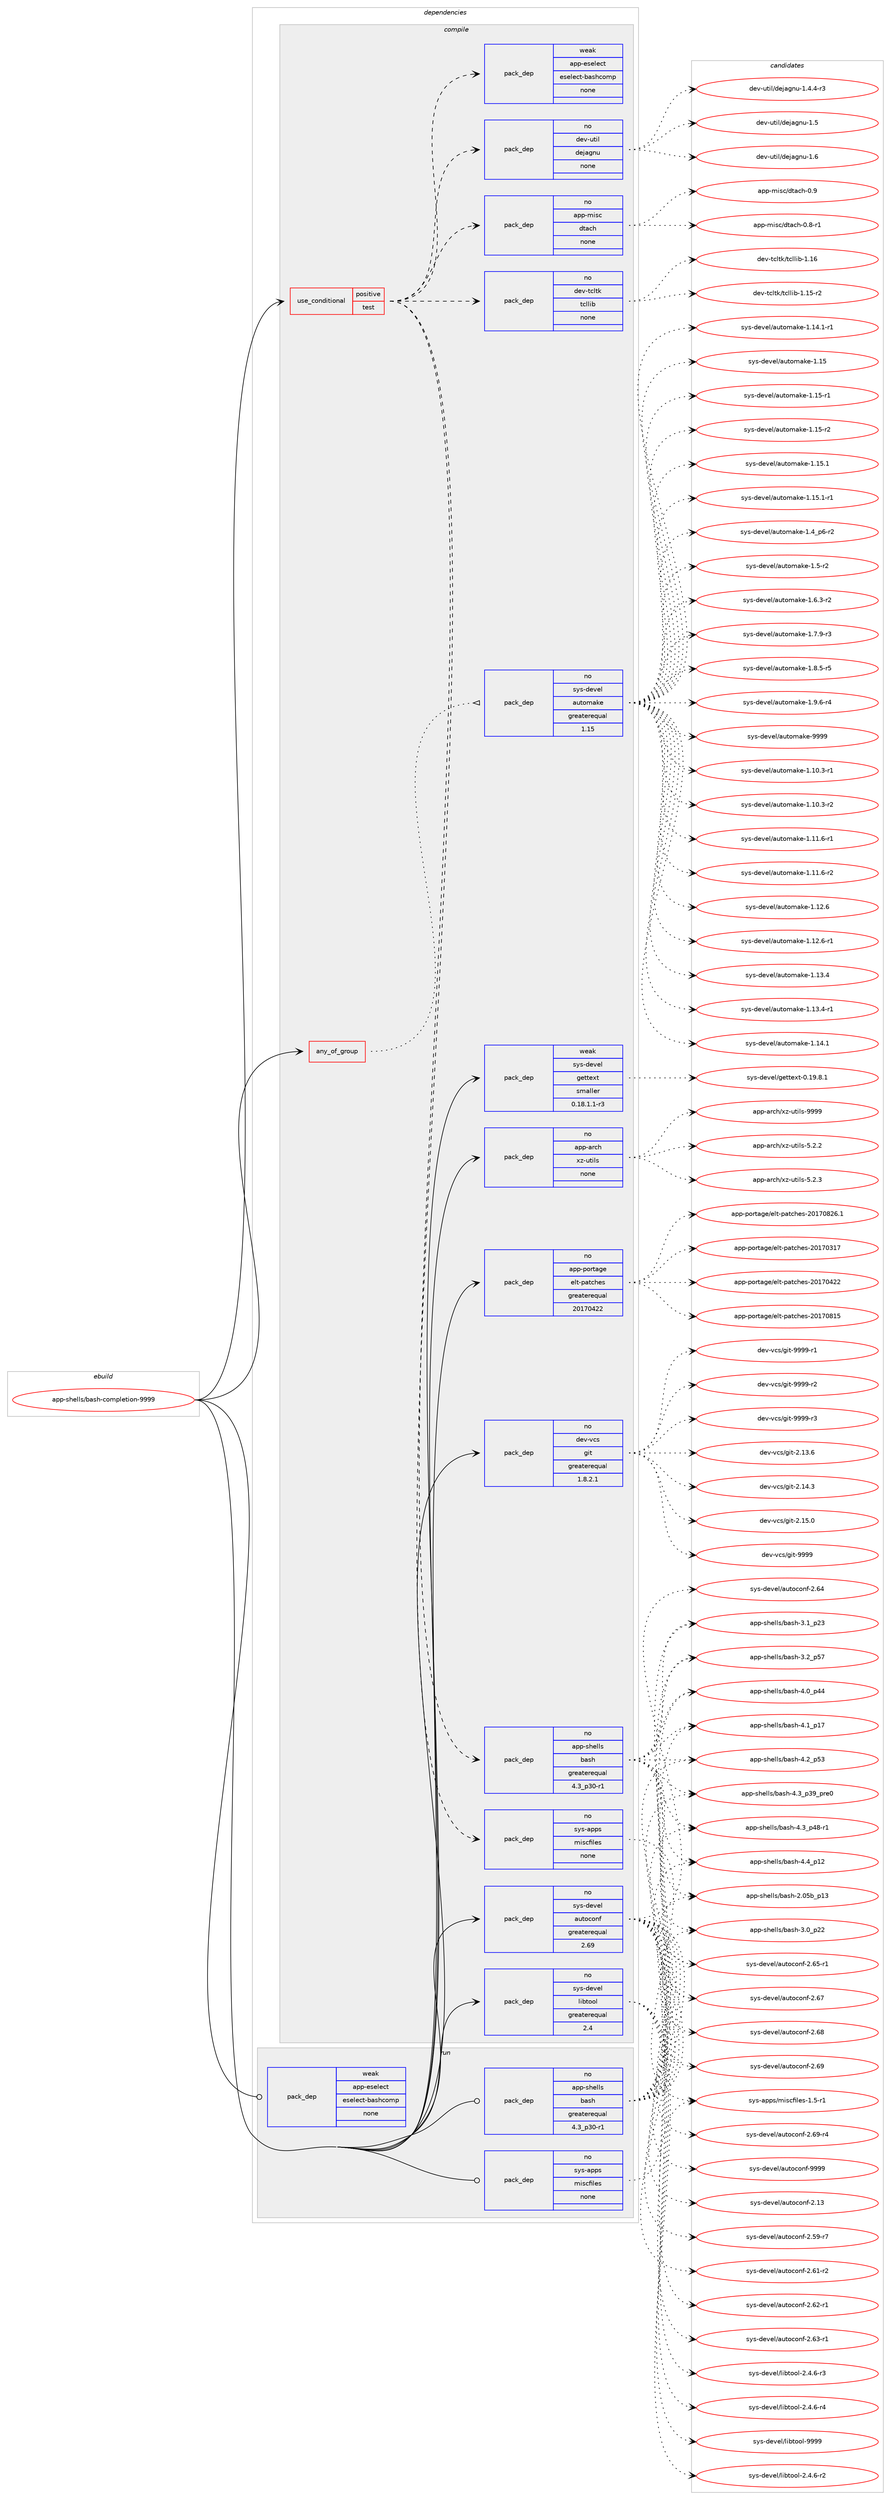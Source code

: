 digraph prolog {

# *************
# Graph options
# *************

newrank=true;
concentrate=true;
compound=true;
graph [rankdir=LR,fontname=Helvetica,fontsize=10,ranksep=1.5];#, ranksep=2.5, nodesep=0.2];
edge  [arrowhead=vee];
node  [fontname=Helvetica,fontsize=10];

# **********
# The ebuild
# **********

subgraph cluster_leftcol {
color=gray;
rank=same;
label=<<i>ebuild</i>>;
id [label="app-shells/bash-completion-9999", color=red, width=4, href="../app-shells/bash-completion-9999.svg"];
}

# ****************
# The dependencies
# ****************

subgraph cluster_midcol {
color=gray;
label=<<i>dependencies</i>>;
subgraph cluster_compile {
fillcolor="#eeeeee";
style=filled;
label=<<i>compile</i>>;
subgraph any963 {
dependency54922 [label=<<TABLE BORDER="0" CELLBORDER="1" CELLSPACING="0" CELLPADDING="4"><TR><TD CELLPADDING="10">any_of_group</TD></TR></TABLE>>, shape=none, color=red];subgraph pack39706 {
dependency54923 [label=<<TABLE BORDER="0" CELLBORDER="1" CELLSPACING="0" CELLPADDING="4" WIDTH="220"><TR><TD ROWSPAN="6" CELLPADDING="30">pack_dep</TD></TR><TR><TD WIDTH="110">no</TD></TR><TR><TD>sys-devel</TD></TR><TR><TD>automake</TD></TR><TR><TD>greaterequal</TD></TR><TR><TD>1.15</TD></TR></TABLE>>, shape=none, color=blue];
}
dependency54922:e -> dependency54923:w [weight=20,style="dotted",arrowhead="oinv"];
}
id:e -> dependency54922:w [weight=20,style="solid",arrowhead="vee"];
subgraph cond14227 {
dependency54924 [label=<<TABLE BORDER="0" CELLBORDER="1" CELLSPACING="0" CELLPADDING="4"><TR><TD ROWSPAN="3" CELLPADDING="10">use_conditional</TD></TR><TR><TD>positive</TD></TR><TR><TD>test</TD></TR></TABLE>>, shape=none, color=red];
subgraph pack39707 {
dependency54925 [label=<<TABLE BORDER="0" CELLBORDER="1" CELLSPACING="0" CELLPADDING="4" WIDTH="220"><TR><TD ROWSPAN="6" CELLPADDING="30">pack_dep</TD></TR><TR><TD WIDTH="110">no</TD></TR><TR><TD>app-shells</TD></TR><TR><TD>bash</TD></TR><TR><TD>greaterequal</TD></TR><TR><TD>4.3_p30-r1</TD></TR></TABLE>>, shape=none, color=blue];
}
dependency54924:e -> dependency54925:w [weight=20,style="dashed",arrowhead="vee"];
subgraph pack39708 {
dependency54926 [label=<<TABLE BORDER="0" CELLBORDER="1" CELLSPACING="0" CELLPADDING="4" WIDTH="220"><TR><TD ROWSPAN="6" CELLPADDING="30">pack_dep</TD></TR><TR><TD WIDTH="110">no</TD></TR><TR><TD>sys-apps</TD></TR><TR><TD>miscfiles</TD></TR><TR><TD>none</TD></TR><TR><TD></TD></TR></TABLE>>, shape=none, color=blue];
}
dependency54924:e -> dependency54926:w [weight=20,style="dashed",arrowhead="vee"];
subgraph pack39709 {
dependency54927 [label=<<TABLE BORDER="0" CELLBORDER="1" CELLSPACING="0" CELLPADDING="4" WIDTH="220"><TR><TD ROWSPAN="6" CELLPADDING="30">pack_dep</TD></TR><TR><TD WIDTH="110">weak</TD></TR><TR><TD>app-eselect</TD></TR><TR><TD>eselect-bashcomp</TD></TR><TR><TD>none</TD></TR><TR><TD></TD></TR></TABLE>>, shape=none, color=blue];
}
dependency54924:e -> dependency54927:w [weight=20,style="dashed",arrowhead="vee"];
subgraph pack39710 {
dependency54928 [label=<<TABLE BORDER="0" CELLBORDER="1" CELLSPACING="0" CELLPADDING="4" WIDTH="220"><TR><TD ROWSPAN="6" CELLPADDING="30">pack_dep</TD></TR><TR><TD WIDTH="110">no</TD></TR><TR><TD>app-misc</TD></TR><TR><TD>dtach</TD></TR><TR><TD>none</TD></TR><TR><TD></TD></TR></TABLE>>, shape=none, color=blue];
}
dependency54924:e -> dependency54928:w [weight=20,style="dashed",arrowhead="vee"];
subgraph pack39711 {
dependency54929 [label=<<TABLE BORDER="0" CELLBORDER="1" CELLSPACING="0" CELLPADDING="4" WIDTH="220"><TR><TD ROWSPAN="6" CELLPADDING="30">pack_dep</TD></TR><TR><TD WIDTH="110">no</TD></TR><TR><TD>dev-util</TD></TR><TR><TD>dejagnu</TD></TR><TR><TD>none</TD></TR><TR><TD></TD></TR></TABLE>>, shape=none, color=blue];
}
dependency54924:e -> dependency54929:w [weight=20,style="dashed",arrowhead="vee"];
subgraph pack39712 {
dependency54930 [label=<<TABLE BORDER="0" CELLBORDER="1" CELLSPACING="0" CELLPADDING="4" WIDTH="220"><TR><TD ROWSPAN="6" CELLPADDING="30">pack_dep</TD></TR><TR><TD WIDTH="110">no</TD></TR><TR><TD>dev-tcltk</TD></TR><TR><TD>tcllib</TD></TR><TR><TD>none</TD></TR><TR><TD></TD></TR></TABLE>>, shape=none, color=blue];
}
dependency54924:e -> dependency54930:w [weight=20,style="dashed",arrowhead="vee"];
}
id:e -> dependency54924:w [weight=20,style="solid",arrowhead="vee"];
subgraph pack39713 {
dependency54931 [label=<<TABLE BORDER="0" CELLBORDER="1" CELLSPACING="0" CELLPADDING="4" WIDTH="220"><TR><TD ROWSPAN="6" CELLPADDING="30">pack_dep</TD></TR><TR><TD WIDTH="110">no</TD></TR><TR><TD>app-arch</TD></TR><TR><TD>xz-utils</TD></TR><TR><TD>none</TD></TR><TR><TD></TD></TR></TABLE>>, shape=none, color=blue];
}
id:e -> dependency54931:w [weight=20,style="solid",arrowhead="vee"];
subgraph pack39714 {
dependency54932 [label=<<TABLE BORDER="0" CELLBORDER="1" CELLSPACING="0" CELLPADDING="4" WIDTH="220"><TR><TD ROWSPAN="6" CELLPADDING="30">pack_dep</TD></TR><TR><TD WIDTH="110">no</TD></TR><TR><TD>app-portage</TD></TR><TR><TD>elt-patches</TD></TR><TR><TD>greaterequal</TD></TR><TR><TD>20170422</TD></TR></TABLE>>, shape=none, color=blue];
}
id:e -> dependency54932:w [weight=20,style="solid",arrowhead="vee"];
subgraph pack39715 {
dependency54933 [label=<<TABLE BORDER="0" CELLBORDER="1" CELLSPACING="0" CELLPADDING="4" WIDTH="220"><TR><TD ROWSPAN="6" CELLPADDING="30">pack_dep</TD></TR><TR><TD WIDTH="110">no</TD></TR><TR><TD>dev-vcs</TD></TR><TR><TD>git</TD></TR><TR><TD>greaterequal</TD></TR><TR><TD>1.8.2.1</TD></TR></TABLE>>, shape=none, color=blue];
}
id:e -> dependency54933:w [weight=20,style="solid",arrowhead="vee"];
subgraph pack39716 {
dependency54934 [label=<<TABLE BORDER="0" CELLBORDER="1" CELLSPACING="0" CELLPADDING="4" WIDTH="220"><TR><TD ROWSPAN="6" CELLPADDING="30">pack_dep</TD></TR><TR><TD WIDTH="110">no</TD></TR><TR><TD>sys-devel</TD></TR><TR><TD>autoconf</TD></TR><TR><TD>greaterequal</TD></TR><TR><TD>2.69</TD></TR></TABLE>>, shape=none, color=blue];
}
id:e -> dependency54934:w [weight=20,style="solid",arrowhead="vee"];
subgraph pack39717 {
dependency54935 [label=<<TABLE BORDER="0" CELLBORDER="1" CELLSPACING="0" CELLPADDING="4" WIDTH="220"><TR><TD ROWSPAN="6" CELLPADDING="30">pack_dep</TD></TR><TR><TD WIDTH="110">no</TD></TR><TR><TD>sys-devel</TD></TR><TR><TD>libtool</TD></TR><TR><TD>greaterequal</TD></TR><TR><TD>2.4</TD></TR></TABLE>>, shape=none, color=blue];
}
id:e -> dependency54935:w [weight=20,style="solid",arrowhead="vee"];
subgraph pack39718 {
dependency54936 [label=<<TABLE BORDER="0" CELLBORDER="1" CELLSPACING="0" CELLPADDING="4" WIDTH="220"><TR><TD ROWSPAN="6" CELLPADDING="30">pack_dep</TD></TR><TR><TD WIDTH="110">weak</TD></TR><TR><TD>sys-devel</TD></TR><TR><TD>gettext</TD></TR><TR><TD>smaller</TD></TR><TR><TD>0.18.1.1-r3</TD></TR></TABLE>>, shape=none, color=blue];
}
id:e -> dependency54936:w [weight=20,style="solid",arrowhead="vee"];
}
subgraph cluster_compileandrun {
fillcolor="#eeeeee";
style=filled;
label=<<i>compile and run</i>>;
}
subgraph cluster_run {
fillcolor="#eeeeee";
style=filled;
label=<<i>run</i>>;
subgraph pack39719 {
dependency54937 [label=<<TABLE BORDER="0" CELLBORDER="1" CELLSPACING="0" CELLPADDING="4" WIDTH="220"><TR><TD ROWSPAN="6" CELLPADDING="30">pack_dep</TD></TR><TR><TD WIDTH="110">no</TD></TR><TR><TD>app-shells</TD></TR><TR><TD>bash</TD></TR><TR><TD>greaterequal</TD></TR><TR><TD>4.3_p30-r1</TD></TR></TABLE>>, shape=none, color=blue];
}
id:e -> dependency54937:w [weight=20,style="solid",arrowhead="odot"];
subgraph pack39720 {
dependency54938 [label=<<TABLE BORDER="0" CELLBORDER="1" CELLSPACING="0" CELLPADDING="4" WIDTH="220"><TR><TD ROWSPAN="6" CELLPADDING="30">pack_dep</TD></TR><TR><TD WIDTH="110">no</TD></TR><TR><TD>sys-apps</TD></TR><TR><TD>miscfiles</TD></TR><TR><TD>none</TD></TR><TR><TD></TD></TR></TABLE>>, shape=none, color=blue];
}
id:e -> dependency54938:w [weight=20,style="solid",arrowhead="odot"];
subgraph pack39721 {
dependency54939 [label=<<TABLE BORDER="0" CELLBORDER="1" CELLSPACING="0" CELLPADDING="4" WIDTH="220"><TR><TD ROWSPAN="6" CELLPADDING="30">pack_dep</TD></TR><TR><TD WIDTH="110">weak</TD></TR><TR><TD>app-eselect</TD></TR><TR><TD>eselect-bashcomp</TD></TR><TR><TD>none</TD></TR><TR><TD></TD></TR></TABLE>>, shape=none, color=blue];
}
id:e -> dependency54939:w [weight=20,style="solid",arrowhead="odot"];
}
}

# **************
# The candidates
# **************

subgraph cluster_choices {
rank=same;
color=gray;
label=<<i>candidates</i>>;

subgraph choice39706 {
color=black;
nodesep=1;
choice11512111545100101118101108479711711611110997107101454946494846514511449 [label="sys-devel/automake-1.10.3-r1", color=red, width=4,href="../sys-devel/automake-1.10.3-r1.svg"];
choice11512111545100101118101108479711711611110997107101454946494846514511450 [label="sys-devel/automake-1.10.3-r2", color=red, width=4,href="../sys-devel/automake-1.10.3-r2.svg"];
choice11512111545100101118101108479711711611110997107101454946494946544511449 [label="sys-devel/automake-1.11.6-r1", color=red, width=4,href="../sys-devel/automake-1.11.6-r1.svg"];
choice11512111545100101118101108479711711611110997107101454946494946544511450 [label="sys-devel/automake-1.11.6-r2", color=red, width=4,href="../sys-devel/automake-1.11.6-r2.svg"];
choice1151211154510010111810110847971171161111099710710145494649504654 [label="sys-devel/automake-1.12.6", color=red, width=4,href="../sys-devel/automake-1.12.6.svg"];
choice11512111545100101118101108479711711611110997107101454946495046544511449 [label="sys-devel/automake-1.12.6-r1", color=red, width=4,href="../sys-devel/automake-1.12.6-r1.svg"];
choice1151211154510010111810110847971171161111099710710145494649514652 [label="sys-devel/automake-1.13.4", color=red, width=4,href="../sys-devel/automake-1.13.4.svg"];
choice11512111545100101118101108479711711611110997107101454946495146524511449 [label="sys-devel/automake-1.13.4-r1", color=red, width=4,href="../sys-devel/automake-1.13.4-r1.svg"];
choice1151211154510010111810110847971171161111099710710145494649524649 [label="sys-devel/automake-1.14.1", color=red, width=4,href="../sys-devel/automake-1.14.1.svg"];
choice11512111545100101118101108479711711611110997107101454946495246494511449 [label="sys-devel/automake-1.14.1-r1", color=red, width=4,href="../sys-devel/automake-1.14.1-r1.svg"];
choice115121115451001011181011084797117116111109971071014549464953 [label="sys-devel/automake-1.15", color=red, width=4,href="../sys-devel/automake-1.15.svg"];
choice1151211154510010111810110847971171161111099710710145494649534511449 [label="sys-devel/automake-1.15-r1", color=red, width=4,href="../sys-devel/automake-1.15-r1.svg"];
choice1151211154510010111810110847971171161111099710710145494649534511450 [label="sys-devel/automake-1.15-r2", color=red, width=4,href="../sys-devel/automake-1.15-r2.svg"];
choice1151211154510010111810110847971171161111099710710145494649534649 [label="sys-devel/automake-1.15.1", color=red, width=4,href="../sys-devel/automake-1.15.1.svg"];
choice11512111545100101118101108479711711611110997107101454946495346494511449 [label="sys-devel/automake-1.15.1-r1", color=red, width=4,href="../sys-devel/automake-1.15.1-r1.svg"];
choice115121115451001011181011084797117116111109971071014549465295112544511450 [label="sys-devel/automake-1.4_p6-r2", color=red, width=4,href="../sys-devel/automake-1.4_p6-r2.svg"];
choice11512111545100101118101108479711711611110997107101454946534511450 [label="sys-devel/automake-1.5-r2", color=red, width=4,href="../sys-devel/automake-1.5-r2.svg"];
choice115121115451001011181011084797117116111109971071014549465446514511450 [label="sys-devel/automake-1.6.3-r2", color=red, width=4,href="../sys-devel/automake-1.6.3-r2.svg"];
choice115121115451001011181011084797117116111109971071014549465546574511451 [label="sys-devel/automake-1.7.9-r3", color=red, width=4,href="../sys-devel/automake-1.7.9-r3.svg"];
choice115121115451001011181011084797117116111109971071014549465646534511453 [label="sys-devel/automake-1.8.5-r5", color=red, width=4,href="../sys-devel/automake-1.8.5-r5.svg"];
choice115121115451001011181011084797117116111109971071014549465746544511452 [label="sys-devel/automake-1.9.6-r4", color=red, width=4,href="../sys-devel/automake-1.9.6-r4.svg"];
choice115121115451001011181011084797117116111109971071014557575757 [label="sys-devel/automake-9999", color=red, width=4,href="../sys-devel/automake-9999.svg"];
dependency54923:e -> choice11512111545100101118101108479711711611110997107101454946494846514511449:w [style=dotted,weight="100"];
dependency54923:e -> choice11512111545100101118101108479711711611110997107101454946494846514511450:w [style=dotted,weight="100"];
dependency54923:e -> choice11512111545100101118101108479711711611110997107101454946494946544511449:w [style=dotted,weight="100"];
dependency54923:e -> choice11512111545100101118101108479711711611110997107101454946494946544511450:w [style=dotted,weight="100"];
dependency54923:e -> choice1151211154510010111810110847971171161111099710710145494649504654:w [style=dotted,weight="100"];
dependency54923:e -> choice11512111545100101118101108479711711611110997107101454946495046544511449:w [style=dotted,weight="100"];
dependency54923:e -> choice1151211154510010111810110847971171161111099710710145494649514652:w [style=dotted,weight="100"];
dependency54923:e -> choice11512111545100101118101108479711711611110997107101454946495146524511449:w [style=dotted,weight="100"];
dependency54923:e -> choice1151211154510010111810110847971171161111099710710145494649524649:w [style=dotted,weight="100"];
dependency54923:e -> choice11512111545100101118101108479711711611110997107101454946495246494511449:w [style=dotted,weight="100"];
dependency54923:e -> choice115121115451001011181011084797117116111109971071014549464953:w [style=dotted,weight="100"];
dependency54923:e -> choice1151211154510010111810110847971171161111099710710145494649534511449:w [style=dotted,weight="100"];
dependency54923:e -> choice1151211154510010111810110847971171161111099710710145494649534511450:w [style=dotted,weight="100"];
dependency54923:e -> choice1151211154510010111810110847971171161111099710710145494649534649:w [style=dotted,weight="100"];
dependency54923:e -> choice11512111545100101118101108479711711611110997107101454946495346494511449:w [style=dotted,weight="100"];
dependency54923:e -> choice115121115451001011181011084797117116111109971071014549465295112544511450:w [style=dotted,weight="100"];
dependency54923:e -> choice11512111545100101118101108479711711611110997107101454946534511450:w [style=dotted,weight="100"];
dependency54923:e -> choice115121115451001011181011084797117116111109971071014549465446514511450:w [style=dotted,weight="100"];
dependency54923:e -> choice115121115451001011181011084797117116111109971071014549465546574511451:w [style=dotted,weight="100"];
dependency54923:e -> choice115121115451001011181011084797117116111109971071014549465646534511453:w [style=dotted,weight="100"];
dependency54923:e -> choice115121115451001011181011084797117116111109971071014549465746544511452:w [style=dotted,weight="100"];
dependency54923:e -> choice115121115451001011181011084797117116111109971071014557575757:w [style=dotted,weight="100"];
}
subgraph choice39707 {
color=black;
nodesep=1;
choice9711211245115104101108108115479897115104455046485398951124951 [label="app-shells/bash-2.05b_p13", color=red, width=4,href="../app-shells/bash-2.05b_p13.svg"];
choice971121124511510410110810811547989711510445514648951125050 [label="app-shells/bash-3.0_p22", color=red, width=4,href="../app-shells/bash-3.0_p22.svg"];
choice971121124511510410110810811547989711510445514649951125051 [label="app-shells/bash-3.1_p23", color=red, width=4,href="../app-shells/bash-3.1_p23.svg"];
choice971121124511510410110810811547989711510445514650951125355 [label="app-shells/bash-3.2_p57", color=red, width=4,href="../app-shells/bash-3.2_p57.svg"];
choice971121124511510410110810811547989711510445524648951125252 [label="app-shells/bash-4.0_p44", color=red, width=4,href="../app-shells/bash-4.0_p44.svg"];
choice971121124511510410110810811547989711510445524649951124955 [label="app-shells/bash-4.1_p17", color=red, width=4,href="../app-shells/bash-4.1_p17.svg"];
choice971121124511510410110810811547989711510445524650951125351 [label="app-shells/bash-4.2_p53", color=red, width=4,href="../app-shells/bash-4.2_p53.svg"];
choice9711211245115104101108108115479897115104455246519511251579511211410148 [label="app-shells/bash-4.3_p39_pre0", color=red, width=4,href="../app-shells/bash-4.3_p39_pre0.svg"];
choice9711211245115104101108108115479897115104455246519511252564511449 [label="app-shells/bash-4.3_p48-r1", color=red, width=4,href="../app-shells/bash-4.3_p48-r1.svg"];
choice971121124511510410110810811547989711510445524652951124950 [label="app-shells/bash-4.4_p12", color=red, width=4,href="../app-shells/bash-4.4_p12.svg"];
dependency54925:e -> choice9711211245115104101108108115479897115104455046485398951124951:w [style=dotted,weight="100"];
dependency54925:e -> choice971121124511510410110810811547989711510445514648951125050:w [style=dotted,weight="100"];
dependency54925:e -> choice971121124511510410110810811547989711510445514649951125051:w [style=dotted,weight="100"];
dependency54925:e -> choice971121124511510410110810811547989711510445514650951125355:w [style=dotted,weight="100"];
dependency54925:e -> choice971121124511510410110810811547989711510445524648951125252:w [style=dotted,weight="100"];
dependency54925:e -> choice971121124511510410110810811547989711510445524649951124955:w [style=dotted,weight="100"];
dependency54925:e -> choice971121124511510410110810811547989711510445524650951125351:w [style=dotted,weight="100"];
dependency54925:e -> choice9711211245115104101108108115479897115104455246519511251579511211410148:w [style=dotted,weight="100"];
dependency54925:e -> choice9711211245115104101108108115479897115104455246519511252564511449:w [style=dotted,weight="100"];
dependency54925:e -> choice971121124511510410110810811547989711510445524652951124950:w [style=dotted,weight="100"];
}
subgraph choice39708 {
color=black;
nodesep=1;
choice11512111545971121121154710910511599102105108101115454946534511449 [label="sys-apps/miscfiles-1.5-r1", color=red, width=4,href="../sys-apps/miscfiles-1.5-r1.svg"];
dependency54926:e -> choice11512111545971121121154710910511599102105108101115454946534511449:w [style=dotted,weight="100"];
}
subgraph choice39709 {
color=black;
nodesep=1;
}
subgraph choice39710 {
color=black;
nodesep=1;
choice971121124510910511599471001169799104454846564511449 [label="app-misc/dtach-0.8-r1", color=red, width=4,href="../app-misc/dtach-0.8-r1.svg"];
choice97112112451091051159947100116979910445484657 [label="app-misc/dtach-0.9", color=red, width=4,href="../app-misc/dtach-0.9.svg"];
dependency54928:e -> choice971121124510910511599471001169799104454846564511449:w [style=dotted,weight="100"];
dependency54928:e -> choice97112112451091051159947100116979910445484657:w [style=dotted,weight="100"];
}
subgraph choice39711 {
color=black;
nodesep=1;
choice1001011184511711610510847100101106971031101174549465246524511451 [label="dev-util/dejagnu-1.4.4-r3", color=red, width=4,href="../dev-util/dejagnu-1.4.4-r3.svg"];
choice10010111845117116105108471001011069710311011745494653 [label="dev-util/dejagnu-1.5", color=red, width=4,href="../dev-util/dejagnu-1.5.svg"];
choice10010111845117116105108471001011069710311011745494654 [label="dev-util/dejagnu-1.6", color=red, width=4,href="../dev-util/dejagnu-1.6.svg"];
dependency54929:e -> choice1001011184511711610510847100101106971031101174549465246524511451:w [style=dotted,weight="100"];
dependency54929:e -> choice10010111845117116105108471001011069710311011745494653:w [style=dotted,weight="100"];
dependency54929:e -> choice10010111845117116105108471001011069710311011745494654:w [style=dotted,weight="100"];
}
subgraph choice39712 {
color=black;
nodesep=1;
choice100101118451169910811610747116991081081059845494649534511450 [label="dev-tcltk/tcllib-1.15-r2", color=red, width=4,href="../dev-tcltk/tcllib-1.15-r2.svg"];
choice10010111845116991081161074711699108108105984549464954 [label="dev-tcltk/tcllib-1.16", color=red, width=4,href="../dev-tcltk/tcllib-1.16.svg"];
dependency54930:e -> choice100101118451169910811610747116991081081059845494649534511450:w [style=dotted,weight="100"];
dependency54930:e -> choice10010111845116991081161074711699108108105984549464954:w [style=dotted,weight="100"];
}
subgraph choice39713 {
color=black;
nodesep=1;
choice971121124597114991044712012245117116105108115455346504650 [label="app-arch/xz-utils-5.2.2", color=red, width=4,href="../app-arch/xz-utils-5.2.2.svg"];
choice971121124597114991044712012245117116105108115455346504651 [label="app-arch/xz-utils-5.2.3", color=red, width=4,href="../app-arch/xz-utils-5.2.3.svg"];
choice9711211245971149910447120122451171161051081154557575757 [label="app-arch/xz-utils-9999", color=red, width=4,href="../app-arch/xz-utils-9999.svg"];
dependency54931:e -> choice971121124597114991044712012245117116105108115455346504650:w [style=dotted,weight="100"];
dependency54931:e -> choice971121124597114991044712012245117116105108115455346504651:w [style=dotted,weight="100"];
dependency54931:e -> choice9711211245971149910447120122451171161051081154557575757:w [style=dotted,weight="100"];
}
subgraph choice39714 {
color=black;
nodesep=1;
choice97112112451121111141169710310147101108116451129711699104101115455048495548514955 [label="app-portage/elt-patches-20170317", color=red, width=4,href="../app-portage/elt-patches-20170317.svg"];
choice97112112451121111141169710310147101108116451129711699104101115455048495548525050 [label="app-portage/elt-patches-20170422", color=red, width=4,href="../app-portage/elt-patches-20170422.svg"];
choice97112112451121111141169710310147101108116451129711699104101115455048495548564953 [label="app-portage/elt-patches-20170815", color=red, width=4,href="../app-portage/elt-patches-20170815.svg"];
choice971121124511211111411697103101471011081164511297116991041011154550484955485650544649 [label="app-portage/elt-patches-20170826.1", color=red, width=4,href="../app-portage/elt-patches-20170826.1.svg"];
dependency54932:e -> choice97112112451121111141169710310147101108116451129711699104101115455048495548514955:w [style=dotted,weight="100"];
dependency54932:e -> choice97112112451121111141169710310147101108116451129711699104101115455048495548525050:w [style=dotted,weight="100"];
dependency54932:e -> choice97112112451121111141169710310147101108116451129711699104101115455048495548564953:w [style=dotted,weight="100"];
dependency54932:e -> choice971121124511211111411697103101471011081164511297116991041011154550484955485650544649:w [style=dotted,weight="100"];
}
subgraph choice39715 {
color=black;
nodesep=1;
choice10010111845118991154710310511645504649514654 [label="dev-vcs/git-2.13.6", color=red, width=4,href="../dev-vcs/git-2.13.6.svg"];
choice10010111845118991154710310511645504649524651 [label="dev-vcs/git-2.14.3", color=red, width=4,href="../dev-vcs/git-2.14.3.svg"];
choice10010111845118991154710310511645504649534648 [label="dev-vcs/git-2.15.0", color=red, width=4,href="../dev-vcs/git-2.15.0.svg"];
choice1001011184511899115471031051164557575757 [label="dev-vcs/git-9999", color=red, width=4,href="../dev-vcs/git-9999.svg"];
choice10010111845118991154710310511645575757574511449 [label="dev-vcs/git-9999-r1", color=red, width=4,href="../dev-vcs/git-9999-r1.svg"];
choice10010111845118991154710310511645575757574511450 [label="dev-vcs/git-9999-r2", color=red, width=4,href="../dev-vcs/git-9999-r2.svg"];
choice10010111845118991154710310511645575757574511451 [label="dev-vcs/git-9999-r3", color=red, width=4,href="../dev-vcs/git-9999-r3.svg"];
dependency54933:e -> choice10010111845118991154710310511645504649514654:w [style=dotted,weight="100"];
dependency54933:e -> choice10010111845118991154710310511645504649524651:w [style=dotted,weight="100"];
dependency54933:e -> choice10010111845118991154710310511645504649534648:w [style=dotted,weight="100"];
dependency54933:e -> choice1001011184511899115471031051164557575757:w [style=dotted,weight="100"];
dependency54933:e -> choice10010111845118991154710310511645575757574511449:w [style=dotted,weight="100"];
dependency54933:e -> choice10010111845118991154710310511645575757574511450:w [style=dotted,weight="100"];
dependency54933:e -> choice10010111845118991154710310511645575757574511451:w [style=dotted,weight="100"];
}
subgraph choice39716 {
color=black;
nodesep=1;
choice115121115451001011181011084797117116111991111101024550464951 [label="sys-devel/autoconf-2.13", color=red, width=4,href="../sys-devel/autoconf-2.13.svg"];
choice1151211154510010111810110847971171161119911111010245504653574511455 [label="sys-devel/autoconf-2.59-r7", color=red, width=4,href="../sys-devel/autoconf-2.59-r7.svg"];
choice1151211154510010111810110847971171161119911111010245504654494511450 [label="sys-devel/autoconf-2.61-r2", color=red, width=4,href="../sys-devel/autoconf-2.61-r2.svg"];
choice1151211154510010111810110847971171161119911111010245504654504511449 [label="sys-devel/autoconf-2.62-r1", color=red, width=4,href="../sys-devel/autoconf-2.62-r1.svg"];
choice1151211154510010111810110847971171161119911111010245504654514511449 [label="sys-devel/autoconf-2.63-r1", color=red, width=4,href="../sys-devel/autoconf-2.63-r1.svg"];
choice115121115451001011181011084797117116111991111101024550465452 [label="sys-devel/autoconf-2.64", color=red, width=4,href="../sys-devel/autoconf-2.64.svg"];
choice1151211154510010111810110847971171161119911111010245504654534511449 [label="sys-devel/autoconf-2.65-r1", color=red, width=4,href="../sys-devel/autoconf-2.65-r1.svg"];
choice115121115451001011181011084797117116111991111101024550465455 [label="sys-devel/autoconf-2.67", color=red, width=4,href="../sys-devel/autoconf-2.67.svg"];
choice115121115451001011181011084797117116111991111101024550465456 [label="sys-devel/autoconf-2.68", color=red, width=4,href="../sys-devel/autoconf-2.68.svg"];
choice115121115451001011181011084797117116111991111101024550465457 [label="sys-devel/autoconf-2.69", color=red, width=4,href="../sys-devel/autoconf-2.69.svg"];
choice1151211154510010111810110847971171161119911111010245504654574511452 [label="sys-devel/autoconf-2.69-r4", color=red, width=4,href="../sys-devel/autoconf-2.69-r4.svg"];
choice115121115451001011181011084797117116111991111101024557575757 [label="sys-devel/autoconf-9999", color=red, width=4,href="../sys-devel/autoconf-9999.svg"];
dependency54934:e -> choice115121115451001011181011084797117116111991111101024550464951:w [style=dotted,weight="100"];
dependency54934:e -> choice1151211154510010111810110847971171161119911111010245504653574511455:w [style=dotted,weight="100"];
dependency54934:e -> choice1151211154510010111810110847971171161119911111010245504654494511450:w [style=dotted,weight="100"];
dependency54934:e -> choice1151211154510010111810110847971171161119911111010245504654504511449:w [style=dotted,weight="100"];
dependency54934:e -> choice1151211154510010111810110847971171161119911111010245504654514511449:w [style=dotted,weight="100"];
dependency54934:e -> choice115121115451001011181011084797117116111991111101024550465452:w [style=dotted,weight="100"];
dependency54934:e -> choice1151211154510010111810110847971171161119911111010245504654534511449:w [style=dotted,weight="100"];
dependency54934:e -> choice115121115451001011181011084797117116111991111101024550465455:w [style=dotted,weight="100"];
dependency54934:e -> choice115121115451001011181011084797117116111991111101024550465456:w [style=dotted,weight="100"];
dependency54934:e -> choice115121115451001011181011084797117116111991111101024550465457:w [style=dotted,weight="100"];
dependency54934:e -> choice1151211154510010111810110847971171161119911111010245504654574511452:w [style=dotted,weight="100"];
dependency54934:e -> choice115121115451001011181011084797117116111991111101024557575757:w [style=dotted,weight="100"];
}
subgraph choice39717 {
color=black;
nodesep=1;
choice1151211154510010111810110847108105981161111111084550465246544511450 [label="sys-devel/libtool-2.4.6-r2", color=red, width=4,href="../sys-devel/libtool-2.4.6-r2.svg"];
choice1151211154510010111810110847108105981161111111084550465246544511451 [label="sys-devel/libtool-2.4.6-r3", color=red, width=4,href="../sys-devel/libtool-2.4.6-r3.svg"];
choice1151211154510010111810110847108105981161111111084550465246544511452 [label="sys-devel/libtool-2.4.6-r4", color=red, width=4,href="../sys-devel/libtool-2.4.6-r4.svg"];
choice1151211154510010111810110847108105981161111111084557575757 [label="sys-devel/libtool-9999", color=red, width=4,href="../sys-devel/libtool-9999.svg"];
dependency54935:e -> choice1151211154510010111810110847108105981161111111084550465246544511450:w [style=dotted,weight="100"];
dependency54935:e -> choice1151211154510010111810110847108105981161111111084550465246544511451:w [style=dotted,weight="100"];
dependency54935:e -> choice1151211154510010111810110847108105981161111111084550465246544511452:w [style=dotted,weight="100"];
dependency54935:e -> choice1151211154510010111810110847108105981161111111084557575757:w [style=dotted,weight="100"];
}
subgraph choice39718 {
color=black;
nodesep=1;
choice1151211154510010111810110847103101116116101120116454846495746564649 [label="sys-devel/gettext-0.19.8.1", color=red, width=4,href="../sys-devel/gettext-0.19.8.1.svg"];
dependency54936:e -> choice1151211154510010111810110847103101116116101120116454846495746564649:w [style=dotted,weight="100"];
}
subgraph choice39719 {
color=black;
nodesep=1;
choice9711211245115104101108108115479897115104455046485398951124951 [label="app-shells/bash-2.05b_p13", color=red, width=4,href="../app-shells/bash-2.05b_p13.svg"];
choice971121124511510410110810811547989711510445514648951125050 [label="app-shells/bash-3.0_p22", color=red, width=4,href="../app-shells/bash-3.0_p22.svg"];
choice971121124511510410110810811547989711510445514649951125051 [label="app-shells/bash-3.1_p23", color=red, width=4,href="../app-shells/bash-3.1_p23.svg"];
choice971121124511510410110810811547989711510445514650951125355 [label="app-shells/bash-3.2_p57", color=red, width=4,href="../app-shells/bash-3.2_p57.svg"];
choice971121124511510410110810811547989711510445524648951125252 [label="app-shells/bash-4.0_p44", color=red, width=4,href="../app-shells/bash-4.0_p44.svg"];
choice971121124511510410110810811547989711510445524649951124955 [label="app-shells/bash-4.1_p17", color=red, width=4,href="../app-shells/bash-4.1_p17.svg"];
choice971121124511510410110810811547989711510445524650951125351 [label="app-shells/bash-4.2_p53", color=red, width=4,href="../app-shells/bash-4.2_p53.svg"];
choice9711211245115104101108108115479897115104455246519511251579511211410148 [label="app-shells/bash-4.3_p39_pre0", color=red, width=4,href="../app-shells/bash-4.3_p39_pre0.svg"];
choice9711211245115104101108108115479897115104455246519511252564511449 [label="app-shells/bash-4.3_p48-r1", color=red, width=4,href="../app-shells/bash-4.3_p48-r1.svg"];
choice971121124511510410110810811547989711510445524652951124950 [label="app-shells/bash-4.4_p12", color=red, width=4,href="../app-shells/bash-4.4_p12.svg"];
dependency54937:e -> choice9711211245115104101108108115479897115104455046485398951124951:w [style=dotted,weight="100"];
dependency54937:e -> choice971121124511510410110810811547989711510445514648951125050:w [style=dotted,weight="100"];
dependency54937:e -> choice971121124511510410110810811547989711510445514649951125051:w [style=dotted,weight="100"];
dependency54937:e -> choice971121124511510410110810811547989711510445514650951125355:w [style=dotted,weight="100"];
dependency54937:e -> choice971121124511510410110810811547989711510445524648951125252:w [style=dotted,weight="100"];
dependency54937:e -> choice971121124511510410110810811547989711510445524649951124955:w [style=dotted,weight="100"];
dependency54937:e -> choice971121124511510410110810811547989711510445524650951125351:w [style=dotted,weight="100"];
dependency54937:e -> choice9711211245115104101108108115479897115104455246519511251579511211410148:w [style=dotted,weight="100"];
dependency54937:e -> choice9711211245115104101108108115479897115104455246519511252564511449:w [style=dotted,weight="100"];
dependency54937:e -> choice971121124511510410110810811547989711510445524652951124950:w [style=dotted,weight="100"];
}
subgraph choice39720 {
color=black;
nodesep=1;
choice11512111545971121121154710910511599102105108101115454946534511449 [label="sys-apps/miscfiles-1.5-r1", color=red, width=4,href="../sys-apps/miscfiles-1.5-r1.svg"];
dependency54938:e -> choice11512111545971121121154710910511599102105108101115454946534511449:w [style=dotted,weight="100"];
}
subgraph choice39721 {
color=black;
nodesep=1;
}
}

}
